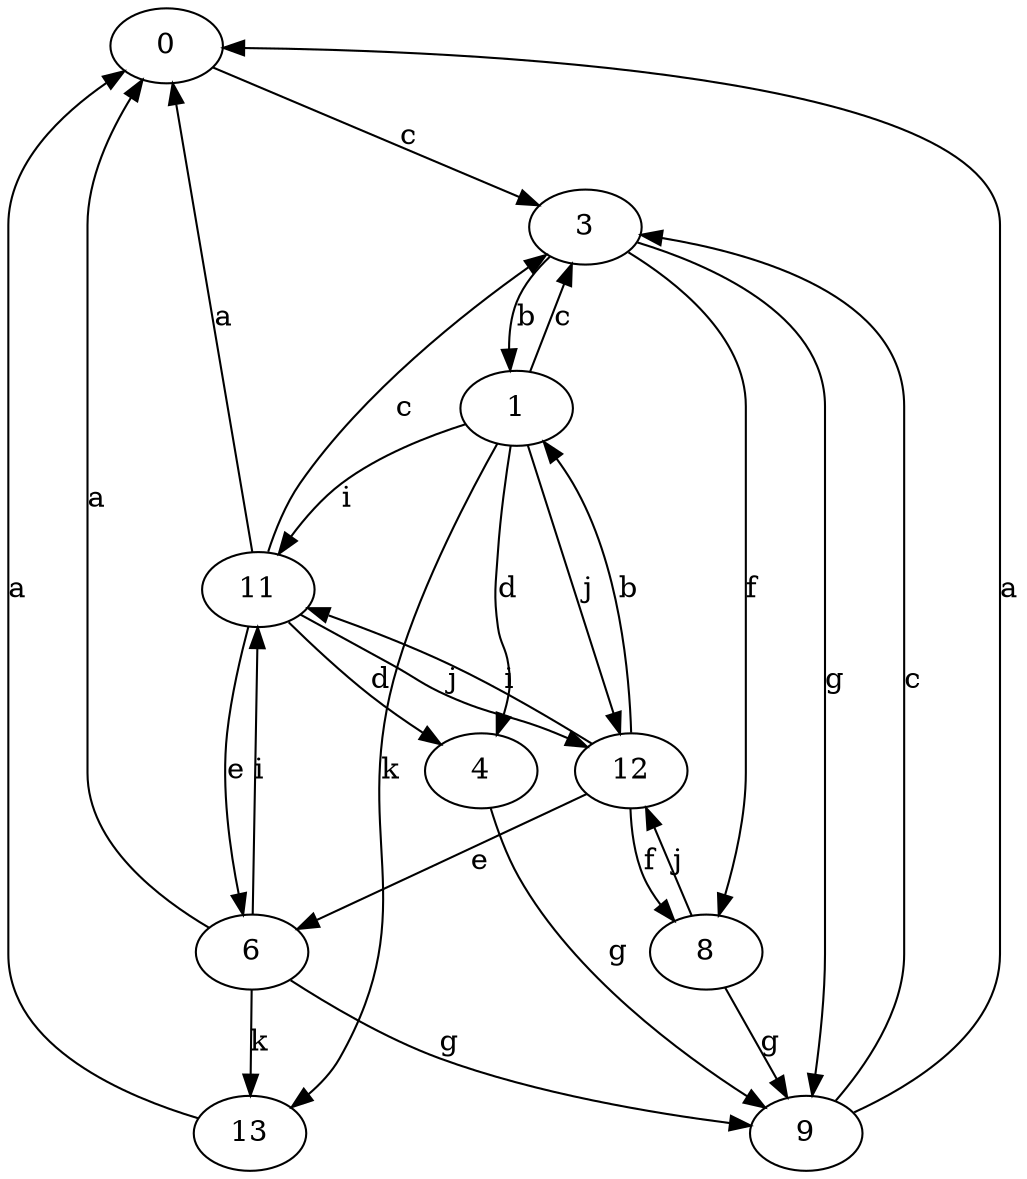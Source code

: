 strict digraph  {
0;
1;
3;
4;
6;
8;
9;
11;
12;
13;
0 -> 3  [label=c];
1 -> 3  [label=c];
1 -> 4  [label=d];
1 -> 11  [label=i];
1 -> 12  [label=j];
1 -> 13  [label=k];
3 -> 1  [label=b];
3 -> 8  [label=f];
3 -> 9  [label=g];
4 -> 9  [label=g];
6 -> 0  [label=a];
6 -> 9  [label=g];
6 -> 11  [label=i];
6 -> 13  [label=k];
8 -> 9  [label=g];
8 -> 12  [label=j];
9 -> 0  [label=a];
9 -> 3  [label=c];
11 -> 0  [label=a];
11 -> 3  [label=c];
11 -> 4  [label=d];
11 -> 6  [label=e];
11 -> 12  [label=j];
12 -> 1  [label=b];
12 -> 6  [label=e];
12 -> 8  [label=f];
12 -> 11  [label=i];
13 -> 0  [label=a];
}
